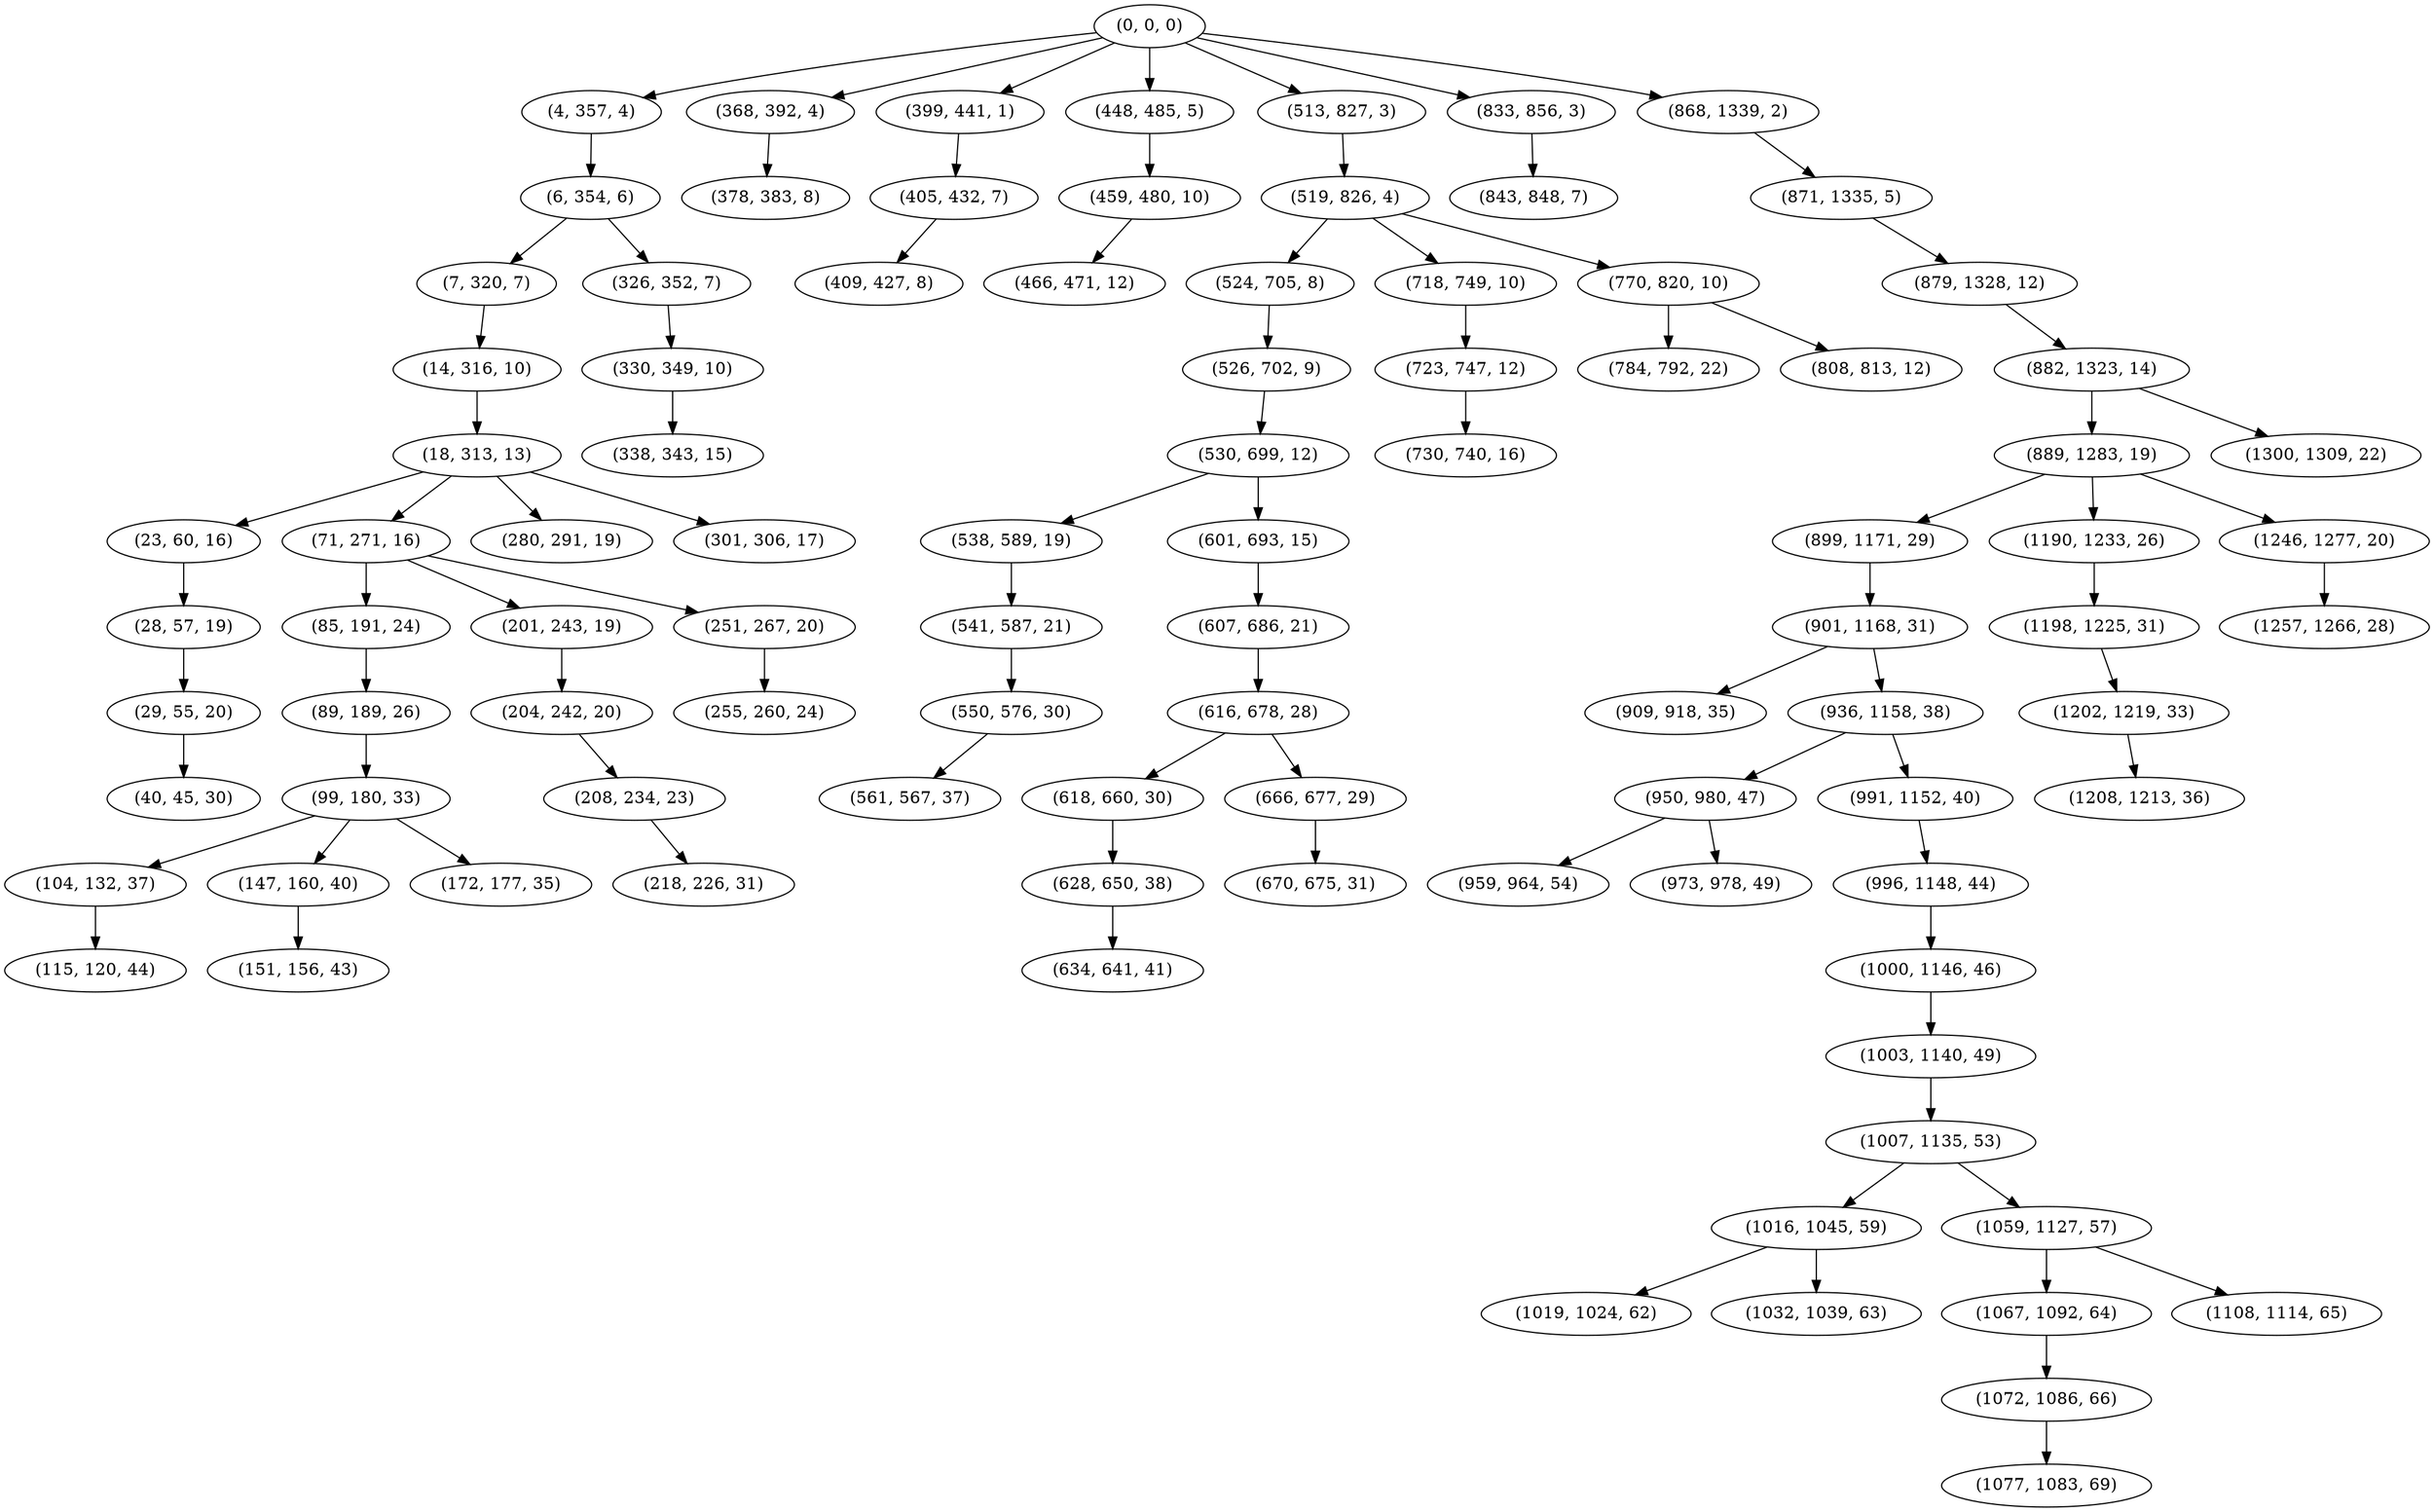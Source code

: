 digraph tree {
    "(0, 0, 0)";
    "(4, 357, 4)";
    "(6, 354, 6)";
    "(7, 320, 7)";
    "(14, 316, 10)";
    "(18, 313, 13)";
    "(23, 60, 16)";
    "(28, 57, 19)";
    "(29, 55, 20)";
    "(40, 45, 30)";
    "(71, 271, 16)";
    "(85, 191, 24)";
    "(89, 189, 26)";
    "(99, 180, 33)";
    "(104, 132, 37)";
    "(115, 120, 44)";
    "(147, 160, 40)";
    "(151, 156, 43)";
    "(172, 177, 35)";
    "(201, 243, 19)";
    "(204, 242, 20)";
    "(208, 234, 23)";
    "(218, 226, 31)";
    "(251, 267, 20)";
    "(255, 260, 24)";
    "(280, 291, 19)";
    "(301, 306, 17)";
    "(326, 352, 7)";
    "(330, 349, 10)";
    "(338, 343, 15)";
    "(368, 392, 4)";
    "(378, 383, 8)";
    "(399, 441, 1)";
    "(405, 432, 7)";
    "(409, 427, 8)";
    "(448, 485, 5)";
    "(459, 480, 10)";
    "(466, 471, 12)";
    "(513, 827, 3)";
    "(519, 826, 4)";
    "(524, 705, 8)";
    "(526, 702, 9)";
    "(530, 699, 12)";
    "(538, 589, 19)";
    "(541, 587, 21)";
    "(550, 576, 30)";
    "(561, 567, 37)";
    "(601, 693, 15)";
    "(607, 686, 21)";
    "(616, 678, 28)";
    "(618, 660, 30)";
    "(628, 650, 38)";
    "(634, 641, 41)";
    "(666, 677, 29)";
    "(670, 675, 31)";
    "(718, 749, 10)";
    "(723, 747, 12)";
    "(730, 740, 16)";
    "(770, 820, 10)";
    "(784, 792, 22)";
    "(808, 813, 12)";
    "(833, 856, 3)";
    "(843, 848, 7)";
    "(868, 1339, 2)";
    "(871, 1335, 5)";
    "(879, 1328, 12)";
    "(882, 1323, 14)";
    "(889, 1283, 19)";
    "(899, 1171, 29)";
    "(901, 1168, 31)";
    "(909, 918, 35)";
    "(936, 1158, 38)";
    "(950, 980, 47)";
    "(959, 964, 54)";
    "(973, 978, 49)";
    "(991, 1152, 40)";
    "(996, 1148, 44)";
    "(1000, 1146, 46)";
    "(1003, 1140, 49)";
    "(1007, 1135, 53)";
    "(1016, 1045, 59)";
    "(1019, 1024, 62)";
    "(1032, 1039, 63)";
    "(1059, 1127, 57)";
    "(1067, 1092, 64)";
    "(1072, 1086, 66)";
    "(1077, 1083, 69)";
    "(1108, 1114, 65)";
    "(1190, 1233, 26)";
    "(1198, 1225, 31)";
    "(1202, 1219, 33)";
    "(1208, 1213, 36)";
    "(1246, 1277, 20)";
    "(1257, 1266, 28)";
    "(1300, 1309, 22)";
    "(0, 0, 0)" -> "(4, 357, 4)";
    "(0, 0, 0)" -> "(368, 392, 4)";
    "(0, 0, 0)" -> "(399, 441, 1)";
    "(0, 0, 0)" -> "(448, 485, 5)";
    "(0, 0, 0)" -> "(513, 827, 3)";
    "(0, 0, 0)" -> "(833, 856, 3)";
    "(0, 0, 0)" -> "(868, 1339, 2)";
    "(4, 357, 4)" -> "(6, 354, 6)";
    "(6, 354, 6)" -> "(7, 320, 7)";
    "(6, 354, 6)" -> "(326, 352, 7)";
    "(7, 320, 7)" -> "(14, 316, 10)";
    "(14, 316, 10)" -> "(18, 313, 13)";
    "(18, 313, 13)" -> "(23, 60, 16)";
    "(18, 313, 13)" -> "(71, 271, 16)";
    "(18, 313, 13)" -> "(280, 291, 19)";
    "(18, 313, 13)" -> "(301, 306, 17)";
    "(23, 60, 16)" -> "(28, 57, 19)";
    "(28, 57, 19)" -> "(29, 55, 20)";
    "(29, 55, 20)" -> "(40, 45, 30)";
    "(71, 271, 16)" -> "(85, 191, 24)";
    "(71, 271, 16)" -> "(201, 243, 19)";
    "(71, 271, 16)" -> "(251, 267, 20)";
    "(85, 191, 24)" -> "(89, 189, 26)";
    "(89, 189, 26)" -> "(99, 180, 33)";
    "(99, 180, 33)" -> "(104, 132, 37)";
    "(99, 180, 33)" -> "(147, 160, 40)";
    "(99, 180, 33)" -> "(172, 177, 35)";
    "(104, 132, 37)" -> "(115, 120, 44)";
    "(147, 160, 40)" -> "(151, 156, 43)";
    "(201, 243, 19)" -> "(204, 242, 20)";
    "(204, 242, 20)" -> "(208, 234, 23)";
    "(208, 234, 23)" -> "(218, 226, 31)";
    "(251, 267, 20)" -> "(255, 260, 24)";
    "(326, 352, 7)" -> "(330, 349, 10)";
    "(330, 349, 10)" -> "(338, 343, 15)";
    "(368, 392, 4)" -> "(378, 383, 8)";
    "(399, 441, 1)" -> "(405, 432, 7)";
    "(405, 432, 7)" -> "(409, 427, 8)";
    "(448, 485, 5)" -> "(459, 480, 10)";
    "(459, 480, 10)" -> "(466, 471, 12)";
    "(513, 827, 3)" -> "(519, 826, 4)";
    "(519, 826, 4)" -> "(524, 705, 8)";
    "(519, 826, 4)" -> "(718, 749, 10)";
    "(519, 826, 4)" -> "(770, 820, 10)";
    "(524, 705, 8)" -> "(526, 702, 9)";
    "(526, 702, 9)" -> "(530, 699, 12)";
    "(530, 699, 12)" -> "(538, 589, 19)";
    "(530, 699, 12)" -> "(601, 693, 15)";
    "(538, 589, 19)" -> "(541, 587, 21)";
    "(541, 587, 21)" -> "(550, 576, 30)";
    "(550, 576, 30)" -> "(561, 567, 37)";
    "(601, 693, 15)" -> "(607, 686, 21)";
    "(607, 686, 21)" -> "(616, 678, 28)";
    "(616, 678, 28)" -> "(618, 660, 30)";
    "(616, 678, 28)" -> "(666, 677, 29)";
    "(618, 660, 30)" -> "(628, 650, 38)";
    "(628, 650, 38)" -> "(634, 641, 41)";
    "(666, 677, 29)" -> "(670, 675, 31)";
    "(718, 749, 10)" -> "(723, 747, 12)";
    "(723, 747, 12)" -> "(730, 740, 16)";
    "(770, 820, 10)" -> "(784, 792, 22)";
    "(770, 820, 10)" -> "(808, 813, 12)";
    "(833, 856, 3)" -> "(843, 848, 7)";
    "(868, 1339, 2)" -> "(871, 1335, 5)";
    "(871, 1335, 5)" -> "(879, 1328, 12)";
    "(879, 1328, 12)" -> "(882, 1323, 14)";
    "(882, 1323, 14)" -> "(889, 1283, 19)";
    "(882, 1323, 14)" -> "(1300, 1309, 22)";
    "(889, 1283, 19)" -> "(899, 1171, 29)";
    "(889, 1283, 19)" -> "(1190, 1233, 26)";
    "(889, 1283, 19)" -> "(1246, 1277, 20)";
    "(899, 1171, 29)" -> "(901, 1168, 31)";
    "(901, 1168, 31)" -> "(909, 918, 35)";
    "(901, 1168, 31)" -> "(936, 1158, 38)";
    "(936, 1158, 38)" -> "(950, 980, 47)";
    "(936, 1158, 38)" -> "(991, 1152, 40)";
    "(950, 980, 47)" -> "(959, 964, 54)";
    "(950, 980, 47)" -> "(973, 978, 49)";
    "(991, 1152, 40)" -> "(996, 1148, 44)";
    "(996, 1148, 44)" -> "(1000, 1146, 46)";
    "(1000, 1146, 46)" -> "(1003, 1140, 49)";
    "(1003, 1140, 49)" -> "(1007, 1135, 53)";
    "(1007, 1135, 53)" -> "(1016, 1045, 59)";
    "(1007, 1135, 53)" -> "(1059, 1127, 57)";
    "(1016, 1045, 59)" -> "(1019, 1024, 62)";
    "(1016, 1045, 59)" -> "(1032, 1039, 63)";
    "(1059, 1127, 57)" -> "(1067, 1092, 64)";
    "(1059, 1127, 57)" -> "(1108, 1114, 65)";
    "(1067, 1092, 64)" -> "(1072, 1086, 66)";
    "(1072, 1086, 66)" -> "(1077, 1083, 69)";
    "(1190, 1233, 26)" -> "(1198, 1225, 31)";
    "(1198, 1225, 31)" -> "(1202, 1219, 33)";
    "(1202, 1219, 33)" -> "(1208, 1213, 36)";
    "(1246, 1277, 20)" -> "(1257, 1266, 28)";
}
